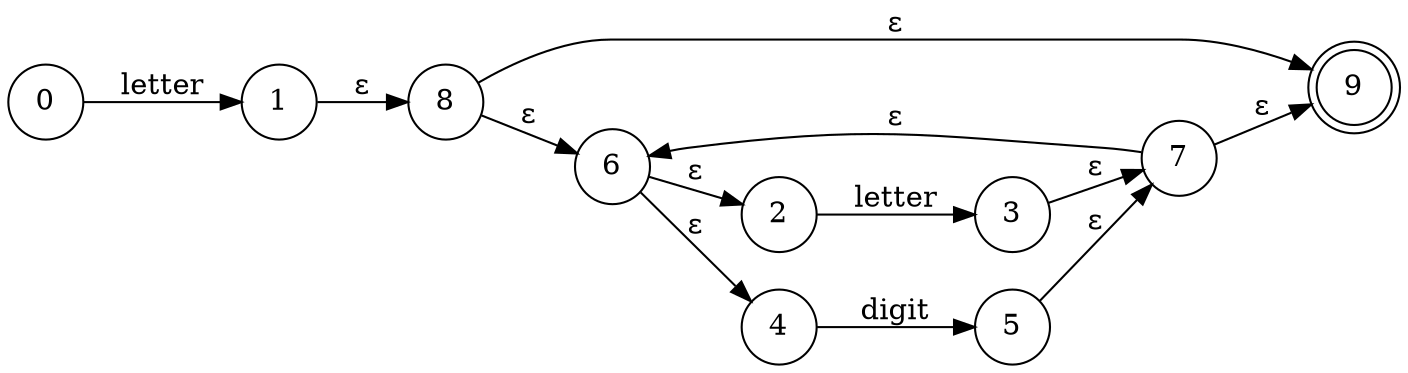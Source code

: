 digraph {
    rankdir=LR;
    node [shape=circle];
    9 [shape=doublecircle];
    0 -> 1 [label="letter"];
    1 -> 8 [label="ε"];
    2 -> 3 [label="letter"];
    3 -> 7 [label="ε"];
    4 -> 5 [label="digit"];
    5 -> 7 [label="ε"];
    6 -> 2 [label="ε"];
    6 -> 4 [label="ε"];
    7 -> 9 [label="ε"];
    7 -> 6 [label="ε"];
    8 -> 6 [label="ε"];
    8 -> 9 [label="ε"];
}

